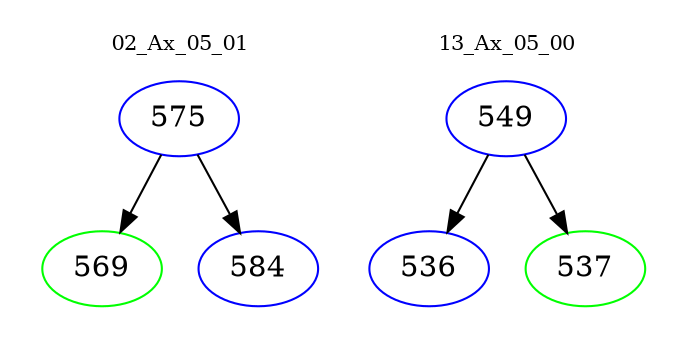 digraph{
subgraph cluster_0 {
color = white
label = "02_Ax_05_01";
fontsize=10;
T0_575 [label="575", color="blue"]
T0_575 -> T0_569 [color="black"]
T0_569 [label="569", color="green"]
T0_575 -> T0_584 [color="black"]
T0_584 [label="584", color="blue"]
}
subgraph cluster_1 {
color = white
label = "13_Ax_05_00";
fontsize=10;
T1_549 [label="549", color="blue"]
T1_549 -> T1_536 [color="black"]
T1_536 [label="536", color="blue"]
T1_549 -> T1_537 [color="black"]
T1_537 [label="537", color="green"]
}
}
